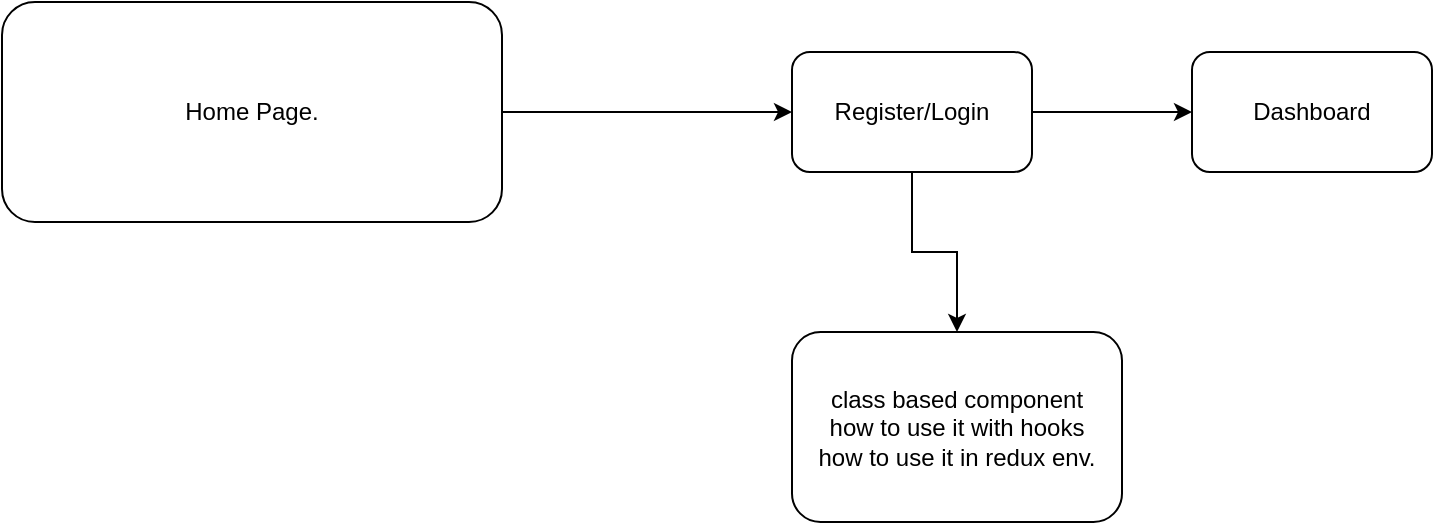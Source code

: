 <mxfile version="14.6.6" type="device" pages="4"><diagram id="uz5xBDVCrf0R4d0coLrL" name="Page-1"><mxGraphModel dx="1038" dy="580" grid="1" gridSize="10" guides="1" tooltips="1" connect="1" arrows="1" fold="1" page="1" pageScale="1" pageWidth="850" pageHeight="1100" math="0" shadow="0"><root><mxCell id="0"/><mxCell id="1" parent="0"/><mxCell id="iK2N6mqPWb0lWwHG9MXL-3" value="" style="edgeStyle=orthogonalEdgeStyle;rounded=0;orthogonalLoop=1;jettySize=auto;html=1;" parent="1" source="iK2N6mqPWb0lWwHG9MXL-1" target="iK2N6mqPWb0lWwHG9MXL-2" edge="1"><mxGeometry relative="1" as="geometry"/></mxCell><mxCell id="iK2N6mqPWb0lWwHG9MXL-1" value="Home Page." style="rounded=1;whiteSpace=wrap;html=1;" parent="1" vertex="1"><mxGeometry y="30" width="250" height="110" as="geometry"/></mxCell><mxCell id="iK2N6mqPWb0lWwHG9MXL-5" value="" style="edgeStyle=orthogonalEdgeStyle;rounded=0;orthogonalLoop=1;jettySize=auto;html=1;" parent="1" source="iK2N6mqPWb0lWwHG9MXL-2" target="iK2N6mqPWb0lWwHG9MXL-4" edge="1"><mxGeometry relative="1" as="geometry"/></mxCell><mxCell id="iK2N6mqPWb0lWwHG9MXL-7" value="" style="edgeStyle=orthogonalEdgeStyle;rounded=0;orthogonalLoop=1;jettySize=auto;html=1;" parent="1" source="iK2N6mqPWb0lWwHG9MXL-2" target="iK2N6mqPWb0lWwHG9MXL-6" edge="1"><mxGeometry relative="1" as="geometry"/></mxCell><mxCell id="iK2N6mqPWb0lWwHG9MXL-2" value="Register/Login" style="whiteSpace=wrap;html=1;rounded=1;" parent="1" vertex="1"><mxGeometry x="395" y="55" width="120" height="60" as="geometry"/></mxCell><mxCell id="iK2N6mqPWb0lWwHG9MXL-4" value="Dashboard" style="whiteSpace=wrap;html=1;rounded=1;" parent="1" vertex="1"><mxGeometry x="595" y="55" width="120" height="60" as="geometry"/></mxCell><mxCell id="iK2N6mqPWb0lWwHG9MXL-6" value="class based component&lt;br&gt;how to use it with hooks&lt;br&gt;how to use it in redux env." style="whiteSpace=wrap;html=1;rounded=1;" parent="1" vertex="1"><mxGeometry x="395" y="195" width="165" height="95" as="geometry"/></mxCell></root></mxGraphModel></diagram><diagram id="cuiFbgfSjM_7iuLH0aT1" name="Page-2"><mxGraphModel dx="1038" dy="580" grid="1" gridSize="10" guides="1" tooltips="1" connect="1" arrows="1" fold="1" page="1" pageScale="1" pageWidth="850" pageHeight="1100" math="0" shadow="0"><root><mxCell id="rwqBjjEtiCeopCJnApOc-0"/><mxCell id="rwqBjjEtiCeopCJnApOc-1" parent="rwqBjjEtiCeopCJnApOc-0"/><mxCell id="rwqBjjEtiCeopCJnApOc-2" value="" style="rounded=1;whiteSpace=wrap;html=1;" parent="rwqBjjEtiCeopCJnApOc-1" vertex="1"><mxGeometry x="180" y="30" width="320" height="390" as="geometry"/></mxCell><mxCell id="rwqBjjEtiCeopCJnApOc-3" value="Header" style="rounded=1;whiteSpace=wrap;html=1;" parent="rwqBjjEtiCeopCJnApOc-1" vertex="1"><mxGeometry x="200" y="60" width="280" height="60" as="geometry"/></mxCell><mxCell id="rwqBjjEtiCeopCJnApOc-4" value="Landing" style="rounded=1;whiteSpace=wrap;html=1;" parent="rwqBjjEtiCeopCJnApOc-1" vertex="1"><mxGeometry x="200" y="170" width="280" height="60" as="geometry"/></mxCell><mxCell id="rwqBjjEtiCeopCJnApOc-5" value="Footer" style="rounded=1;whiteSpace=wrap;html=1;" parent="rwqBjjEtiCeopCJnApOc-1" vertex="1"><mxGeometry x="200" y="290" width="280" height="60" as="geometry"/></mxCell><mxCell id="rwqBjjEtiCeopCJnApOc-6" value="Root component/ App component." style="text;html=1;strokeColor=none;fillColor=none;align=center;verticalAlign=middle;whiteSpace=wrap;rounded=0;" parent="rwqBjjEtiCeopCJnApOc-1" vertex="1"><mxGeometry x="230" y="390" width="190" height="20" as="geometry"/></mxCell></root></mxGraphModel></diagram><diagram id="iHjR_HNv3UOsM3DNOWK4" name="Page-3"><mxGraphModel dx="1888" dy="580" grid="1" gridSize="10" guides="1" tooltips="1" connect="1" arrows="1" fold="1" page="1" pageScale="1" pageWidth="850" pageHeight="1100" math="0" shadow="0"><root><mxCell id="kYq_sdH1rEm28Eslxdd9-0"/><mxCell id="kYq_sdH1rEm28Eslxdd9-1" parent="kYq_sdH1rEm28Eslxdd9-0"/><mxCell id="kYq_sdH1rEm28Eslxdd9-2" value="Redux : will provide u the central location to hold the data.&lt;br&gt;&lt;br&gt;instead of maintaining the data for every component and sharing the data ." style="rounded=1;whiteSpace=wrap;html=1;" vertex="1" parent="kYq_sdH1rEm28Eslxdd9-1"><mxGeometry x="270" y="40" width="280" height="140" as="geometry"/></mxCell><mxCell id="kYq_sdH1rEm28Eslxdd9-5" value="" style="edgeStyle=orthogonalEdgeStyle;rounded=0;orthogonalLoop=1;jettySize=auto;html=1;" edge="1" parent="kYq_sdH1rEm28Eslxdd9-1" source="kYq_sdH1rEm28Eslxdd9-3" target="kYq_sdH1rEm28Eslxdd9-4"><mxGeometry relative="1" as="geometry"/></mxCell><mxCell id="kYq_sdH1rEm28Eslxdd9-3" value="Store(to store the data)" style="rounded=1;whiteSpace=wrap;html=1;" vertex="1" parent="kYq_sdH1rEm28Eslxdd9-1"><mxGeometry x="320" y="265" width="220" height="70" as="geometry"/></mxCell><mxCell id="kYq_sdH1rEm28Eslxdd9-7" value="" style="edgeStyle=orthogonalEdgeStyle;rounded=0;orthogonalLoop=1;jettySize=auto;html=1;" edge="1" parent="kYq_sdH1rEm28Eslxdd9-1" source="kYq_sdH1rEm28Eslxdd9-4" target="kYq_sdH1rEm28Eslxdd9-6"><mxGeometry relative="1" as="geometry"><Array as="points"><mxPoint x="680" y="510"/></Array></mxGeometry></mxCell><mxCell id="kYq_sdH1rEm28Eslxdd9-4" value="component" style="whiteSpace=wrap;html=1;rounded=1;" vertex="1" parent="kYq_sdH1rEm28Eslxdd9-1"><mxGeometry x="620" y="380" width="120" height="60" as="geometry"/></mxCell><mxCell id="kYq_sdH1rEm28Eslxdd9-9" value="" style="edgeStyle=orthogonalEdgeStyle;rounded=0;orthogonalLoop=1;jettySize=auto;html=1;" edge="1" parent="kYq_sdH1rEm28Eslxdd9-1" source="kYq_sdH1rEm28Eslxdd9-6" target="kYq_sdH1rEm28Eslxdd9-8"><mxGeometry relative="1" as="geometry"/></mxCell><mxCell id="kYq_sdH1rEm28Eslxdd9-6" value="actions" style="whiteSpace=wrap;html=1;rounded=1;" vertex="1" parent="kYq_sdH1rEm28Eslxdd9-1"><mxGeometry x="330" y="480" width="120" height="60" as="geometry"/></mxCell><mxCell id="kYq_sdH1rEm28Eslxdd9-11" value="" style="edgeStyle=orthogonalEdgeStyle;rounded=0;orthogonalLoop=1;jettySize=auto;html=1;" edge="1" parent="kYq_sdH1rEm28Eslxdd9-1" source="kYq_sdH1rEm28Eslxdd9-8" target="kYq_sdH1rEm28Eslxdd9-10"><mxGeometry relative="1" as="geometry"/></mxCell><mxCell id="kYq_sdH1rEm28Eslxdd9-8" value="thunk" style="whiteSpace=wrap;html=1;rounded=1;" vertex="1" parent="kYq_sdH1rEm28Eslxdd9-1"><mxGeometry x="80" y="410" width="120" height="60" as="geometry"/></mxCell><mxCell id="kYq_sdH1rEm28Eslxdd9-12" value="" style="edgeStyle=orthogonalEdgeStyle;rounded=0;orthogonalLoop=1;jettySize=auto;html=1;" edge="1" parent="kYq_sdH1rEm28Eslxdd9-1" source="kYq_sdH1rEm28Eslxdd9-10" target="kYq_sdH1rEm28Eslxdd9-3"><mxGeometry relative="1" as="geometry"/></mxCell><mxCell id="kYq_sdH1rEm28Eslxdd9-10" value="reducer" style="whiteSpace=wrap;html=1;rounded=1;" vertex="1" parent="kYq_sdH1rEm28Eslxdd9-1"><mxGeometry x="80" y="270" width="120" height="60" as="geometry"/></mxCell><mxCell id="kYq_sdH1rEm28Eslxdd9-13" value="components will get an access for the store and data is immutable" style="text;html=1;strokeColor=none;fillColor=none;align=center;verticalAlign=middle;whiteSpace=wrap;rounded=0;" vertex="1" parent="kYq_sdH1rEm28Eslxdd9-1"><mxGeometry x="630" y="265" width="260" height="20" as="geometry"/></mxCell><mxCell id="kYq_sdH1rEm28Eslxdd9-14" value="to do any changes/modifications we have to use actions . will help us to do modification with the help of thunk and reducers" style="text;html=1;strokeColor=none;fillColor=none;align=center;verticalAlign=middle;whiteSpace=wrap;rounded=0;" vertex="1" parent="kYq_sdH1rEm28Eslxdd9-1"><mxGeometry x="475" y="540" width="410" height="20" as="geometry"/></mxCell><mxCell id="kYq_sdH1rEm28Eslxdd9-15" value="consuming the restapi and based on the response making changes to store.&lt;br&gt;2. it will help us to hold some common req. like alerts etc." style="text;html=1;strokeColor=none;fillColor=none;align=center;verticalAlign=middle;whiteSpace=wrap;rounded=0;" vertex="1" parent="kYq_sdH1rEm28Eslxdd9-1"><mxGeometry x="350" y="580" width="720" height="20" as="geometry"/></mxCell><mxCell id="kYq_sdH1rEm28Eslxdd9-16" value="actions will provide the data to the thunk and name of the reducers." style="text;html=1;strokeColor=none;fillColor=none;align=center;verticalAlign=middle;whiteSpace=wrap;rounded=0;" vertex="1" parent="kYq_sdH1rEm28Eslxdd9-1"><mxGeometry x="-20" y="560" width="290" height="60" as="geometry"/></mxCell><mxCell id="UNVqwc8k_Z74iCVjyi03-0" value="Type : success or failure&amp;nbsp;" style="text;html=1;strokeColor=none;fillColor=none;align=center;verticalAlign=middle;whiteSpace=wrap;rounded=0;" vertex="1" parent="kYq_sdH1rEm28Eslxdd9-1"><mxGeometry x="240" y="390" width="200" height="20" as="geometry"/></mxCell><mxCell id="UNVqwc8k_Z74iCVjyi03-2" value="common flags" style="text;html=1;strokeColor=none;fillColor=none;align=center;verticalAlign=middle;whiteSpace=wrap;rounded=0;" vertex="1" parent="kYq_sdH1rEm28Eslxdd9-1"><mxGeometry x="270" y="420" width="210" height="20" as="geometry"/></mxCell><mxCell id="FS9xoaHfFbHtApa08S-W-0" value="dispatch" style="text;html=1;strokeColor=none;fillColor=none;align=center;verticalAlign=middle;whiteSpace=wrap;rounded=0;" vertex="1" parent="kYq_sdH1rEm28Eslxdd9-1"><mxGeometry x="160" y="490" width="40" height="20" as="geometry"/></mxCell><mxCell id="FS9xoaHfFbHtApa08S-W-1" value="publishing" style="text;html=1;strokeColor=none;fillColor=none;align=center;verticalAlign=middle;whiteSpace=wrap;rounded=0;" vertex="1" parent="kYq_sdH1rEm28Eslxdd9-1"><mxGeometry x="220" y="315" width="40" height="20" as="geometry"/></mxCell><mxCell id="FS9xoaHfFbHtApa08S-W-2" value="subscribing" style="text;html=1;strokeColor=none;fillColor=none;align=center;verticalAlign=middle;whiteSpace=wrap;rounded=0;" vertex="1" parent="kYq_sdH1rEm28Eslxdd9-1"><mxGeometry x="580" y="315" width="40" height="20" as="geometry"/></mxCell></root></mxGraphModel></diagram><diagram id="fLZO91716sLTM6tFEQ57" name="Page-4"><mxGraphModel dx="1038" dy="580" grid="1" gridSize="10" guides="1" tooltips="1" connect="1" arrows="1" fold="1" page="1" pageScale="1" pageWidth="850" pageHeight="1100" math="0" shadow="0"><root><mxCell id="3PIalVmeIp9w2yFHkEfS-0"/><mxCell id="3PIalVmeIp9w2yFHkEfS-1" parent="3PIalVmeIp9w2yFHkEfS-0"/><mxCell id="3PIalVmeIp9w2yFHkEfS-2" value="redux : it has redux env.&lt;br&gt;react-redux : this lib is an integration of react and redux.&lt;br&gt;redux-devtools-extension : to get all details about store data&lt;br&gt;react-thunk : lib for thunk" style="rounded=1;whiteSpace=wrap;html=1;" vertex="1" parent="3PIalVmeIp9w2yFHkEfS-1"><mxGeometry x="140" y="110" width="420" height="200" as="geometry"/></mxCell><mxCell id="3PIalVmeIp9w2yFHkEfS-3" value="Registeration :&amp;nbsp;&lt;br&gt;1. success :&amp;nbsp;&lt;br&gt;have we rcvd token&amp;nbsp;&lt;br&gt;we need to go the dashboard page&lt;br&gt;do we need to load the user info? ===&amp;gt; which will be used to render the user details ?&lt;br&gt;2. failure&amp;nbsp;&lt;br&gt;alerts for empty fields/ validation msgs&amp;nbsp;&lt;br&gt;token : null&amp;nbsp;&lt;br&gt;&lt;br&gt;Login :&amp;nbsp;&lt;br&gt;1. success&lt;br&gt;have we rcvd token&amp;nbsp;&lt;br&gt;we need to go the dashboard page&lt;br&gt;do we need to load the user info? ===&amp;gt; which will be used to render the user details ?&lt;br&gt;2. failure&amp;nbsp;&lt;br&gt;alerts for empty fields/ validation msgs&amp;nbsp;&lt;br&gt;token : null&amp;nbsp;" style="rounded=1;whiteSpace=wrap;html=1;" vertex="1" parent="3PIalVmeIp9w2yFHkEfS-1"><mxGeometry x="110" y="370" width="320" height="340" as="geometry"/></mxCell></root></mxGraphModel></diagram></mxfile>